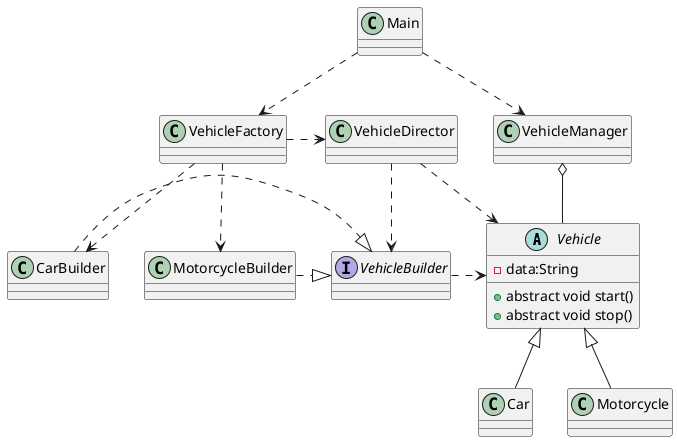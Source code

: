 @startuml
abstract class Vehicle {
    - data:String
     +abstract void start()
     +abstract void stop()
    
}

class VehicleDirector
class VehicleFactory
class VehicleManager 
class MotorcycleBuilder
interface VehicleBuilder
class Car
class Main

' main relationship
Main ..> VehicleFactory
Main ..> VehicleManager

' VehicleFactory relationship
VehicleFactory .> VehicleDirector
VehicleFactory ..> MotorcycleBuilder
VehicleFactory ..> CarBuilder

'CarBuilder <. VehicleFactory

'vehicle director relationship
VehicleDirector ..> Vehicle
VehicleDirector ..> VehicleBuilder

'vhicle relationship
Vehicle <|-- Car
Vehicle <|-- Motorcycle

'vehicle builder relationship
VehicleBuilder .> Vehicle
CarBuilder .|>VehicleBuilder
MotorcycleBuilder .|>VehicleBuilder








VehicleManager o-- Vehicle

@enduml